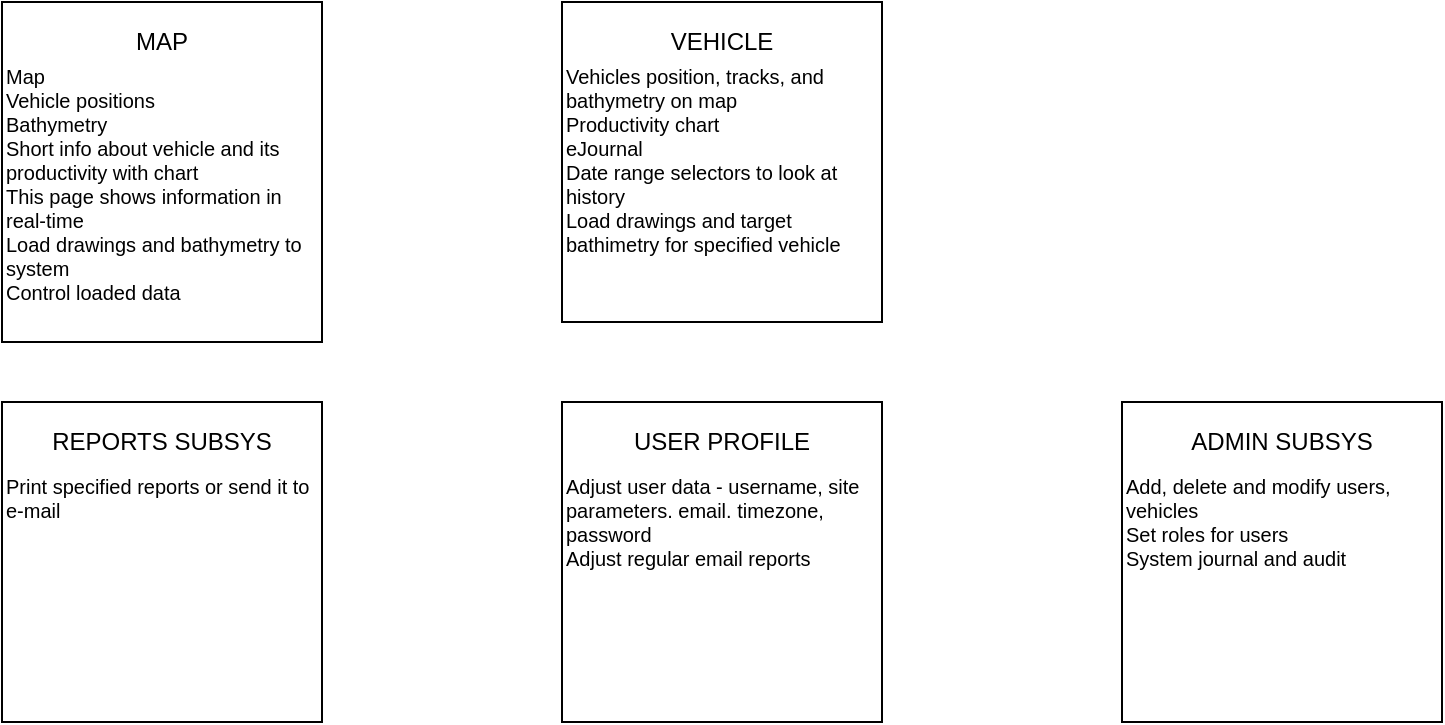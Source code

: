 <mxfile version="13.6.5" type="github">
  <diagram id="5a1oBptWj6S59b9BkMHH" name="Page-1">
    <mxGraphModel dx="868" dy="464" grid="1" gridSize="10" guides="1" tooltips="1" connect="1" arrows="1" fold="1" page="1" pageScale="1" pageWidth="827" pageHeight="1169" math="0" shadow="0">
      <root>
        <mxCell id="0" />
        <mxCell id="1" parent="0" />
        <mxCell id="DiZyjtH27PqaCSHbvhdz-19" value="" style="rounded=0;whiteSpace=wrap;html=1;fontSize=12;align=left;" vertex="1" parent="1">
          <mxGeometry x="80" y="40" width="160" height="170" as="geometry" />
        </mxCell>
        <mxCell id="DiZyjtH27PqaCSHbvhdz-3" value="MAP" style="text;html=1;strokeColor=none;fillColor=none;align=center;verticalAlign=middle;whiteSpace=wrap;rounded=0;" vertex="1" parent="1">
          <mxGeometry x="80" y="50" width="160" height="20" as="geometry" />
        </mxCell>
        <mxCell id="DiZyjtH27PqaCSHbvhdz-4" value="&lt;div&gt;Map&lt;/div&gt;&lt;div&gt;Vehicle positions&lt;br&gt;&lt;/div&gt;&lt;div&gt;Bathymetry&lt;/div&gt;&lt;div&gt;Short info about vehicle and its productivity with chart&lt;/div&gt;&lt;div&gt;This page shows information in real-time&lt;/div&gt;&lt;div&gt;Load drawings and bathymetry to system&lt;/div&gt;&lt;div&gt;Control loaded data&lt;br&gt;&lt;/div&gt;" style="text;html=1;strokeColor=none;fillColor=none;align=left;verticalAlign=top;whiteSpace=wrap;rounded=0;fontSize=10;" vertex="1" parent="1">
          <mxGeometry x="80" y="65" width="160" height="130" as="geometry" />
        </mxCell>
        <mxCell id="DiZyjtH27PqaCSHbvhdz-5" value="" style="whiteSpace=wrap;html=1;aspect=fixed;fontSize=10;align=left;" vertex="1" parent="1">
          <mxGeometry x="360" y="40" width="160" height="160" as="geometry" />
        </mxCell>
        <mxCell id="DiZyjtH27PqaCSHbvhdz-6" value="VEHICLE" style="text;html=1;strokeColor=none;fillColor=none;align=center;verticalAlign=middle;whiteSpace=wrap;rounded=0;fontSize=12;" vertex="1" parent="1">
          <mxGeometry x="360" y="50" width="160" height="20" as="geometry" />
        </mxCell>
        <mxCell id="DiZyjtH27PqaCSHbvhdz-7" value="&lt;div&gt;Vehicles position, tracks, and bathymetry on map&lt;/div&gt;&lt;div&gt;Productivity chart&lt;br&gt;&lt;/div&gt;&lt;div&gt;eJournal&lt;/div&gt;&lt;div&gt;Date range selectors to look at history&lt;/div&gt;&lt;div&gt;Load drawings and target bathimetry for specified vehicle&lt;br&gt;&lt;/div&gt;" style="text;html=1;strokeColor=none;fillColor=none;align=left;verticalAlign=top;whiteSpace=wrap;rounded=0;fontSize=10;" vertex="1" parent="1">
          <mxGeometry x="360" y="65" width="160" height="120" as="geometry" />
        </mxCell>
        <mxCell id="DiZyjtH27PqaCSHbvhdz-8" value="" style="whiteSpace=wrap;html=1;aspect=fixed;fontSize=12;align=left;" vertex="1" parent="1">
          <mxGeometry x="80" y="240" width="160" height="160" as="geometry" />
        </mxCell>
        <mxCell id="DiZyjtH27PqaCSHbvhdz-9" value="REPORTS SUBSYS" style="text;html=1;strokeColor=none;fillColor=none;align=center;verticalAlign=middle;whiteSpace=wrap;rounded=0;" vertex="1" parent="1">
          <mxGeometry x="80" y="250" width="160" height="20" as="geometry" />
        </mxCell>
        <mxCell id="DiZyjtH27PqaCSHbvhdz-11" value="Print specified reports or send it to e-mail" style="text;html=1;strokeColor=none;fillColor=none;align=left;verticalAlign=top;whiteSpace=wrap;rounded=0;fontSize=10;" vertex="1" parent="1">
          <mxGeometry x="80" y="270" width="160" height="120" as="geometry" />
        </mxCell>
        <mxCell id="DiZyjtH27PqaCSHbvhdz-12" value="" style="whiteSpace=wrap;html=1;aspect=fixed;fontSize=12;align=left;" vertex="1" parent="1">
          <mxGeometry x="360" y="240" width="160" height="160" as="geometry" />
        </mxCell>
        <mxCell id="DiZyjtH27PqaCSHbvhdz-13" value="USER PROFILE" style="text;html=1;strokeColor=none;fillColor=none;align=center;verticalAlign=middle;whiteSpace=wrap;rounded=0;" vertex="1" parent="1">
          <mxGeometry x="360" y="250" width="160" height="20" as="geometry" />
        </mxCell>
        <mxCell id="DiZyjtH27PqaCSHbvhdz-14" value="&lt;div&gt;Adjust user data - username, site parameters. email. timezone, password&lt;br&gt;&lt;/div&gt;&lt;div&gt;Adjust regular email reports&lt;br&gt; &lt;/div&gt;" style="text;html=1;strokeColor=none;fillColor=none;align=left;verticalAlign=top;whiteSpace=wrap;rounded=0;fontSize=10;" vertex="1" parent="1">
          <mxGeometry x="360" y="270" width="160" height="120" as="geometry" />
        </mxCell>
        <mxCell id="DiZyjtH27PqaCSHbvhdz-15" value="" style="whiteSpace=wrap;html=1;aspect=fixed;fontSize=12;align=left;" vertex="1" parent="1">
          <mxGeometry x="640" y="240" width="160" height="160" as="geometry" />
        </mxCell>
        <mxCell id="DiZyjtH27PqaCSHbvhdz-16" value="ADMIN SUBSYS" style="text;html=1;strokeColor=none;fillColor=none;align=center;verticalAlign=middle;whiteSpace=wrap;rounded=0;" vertex="1" parent="1">
          <mxGeometry x="640" y="250" width="160" height="20" as="geometry" />
        </mxCell>
        <mxCell id="DiZyjtH27PqaCSHbvhdz-17" value="&lt;div&gt;Add, delete and modify users, vehicles&lt;/div&gt;&lt;div&gt;Set roles for users&lt;/div&gt;&lt;div&gt;System journal and audit&lt;br&gt;&lt;/div&gt;" style="text;html=1;strokeColor=none;fillColor=none;align=left;verticalAlign=top;whiteSpace=wrap;rounded=0;fontSize=10;" vertex="1" parent="1">
          <mxGeometry x="640" y="270" width="160" height="120" as="geometry" />
        </mxCell>
      </root>
    </mxGraphModel>
  </diagram>
</mxfile>
